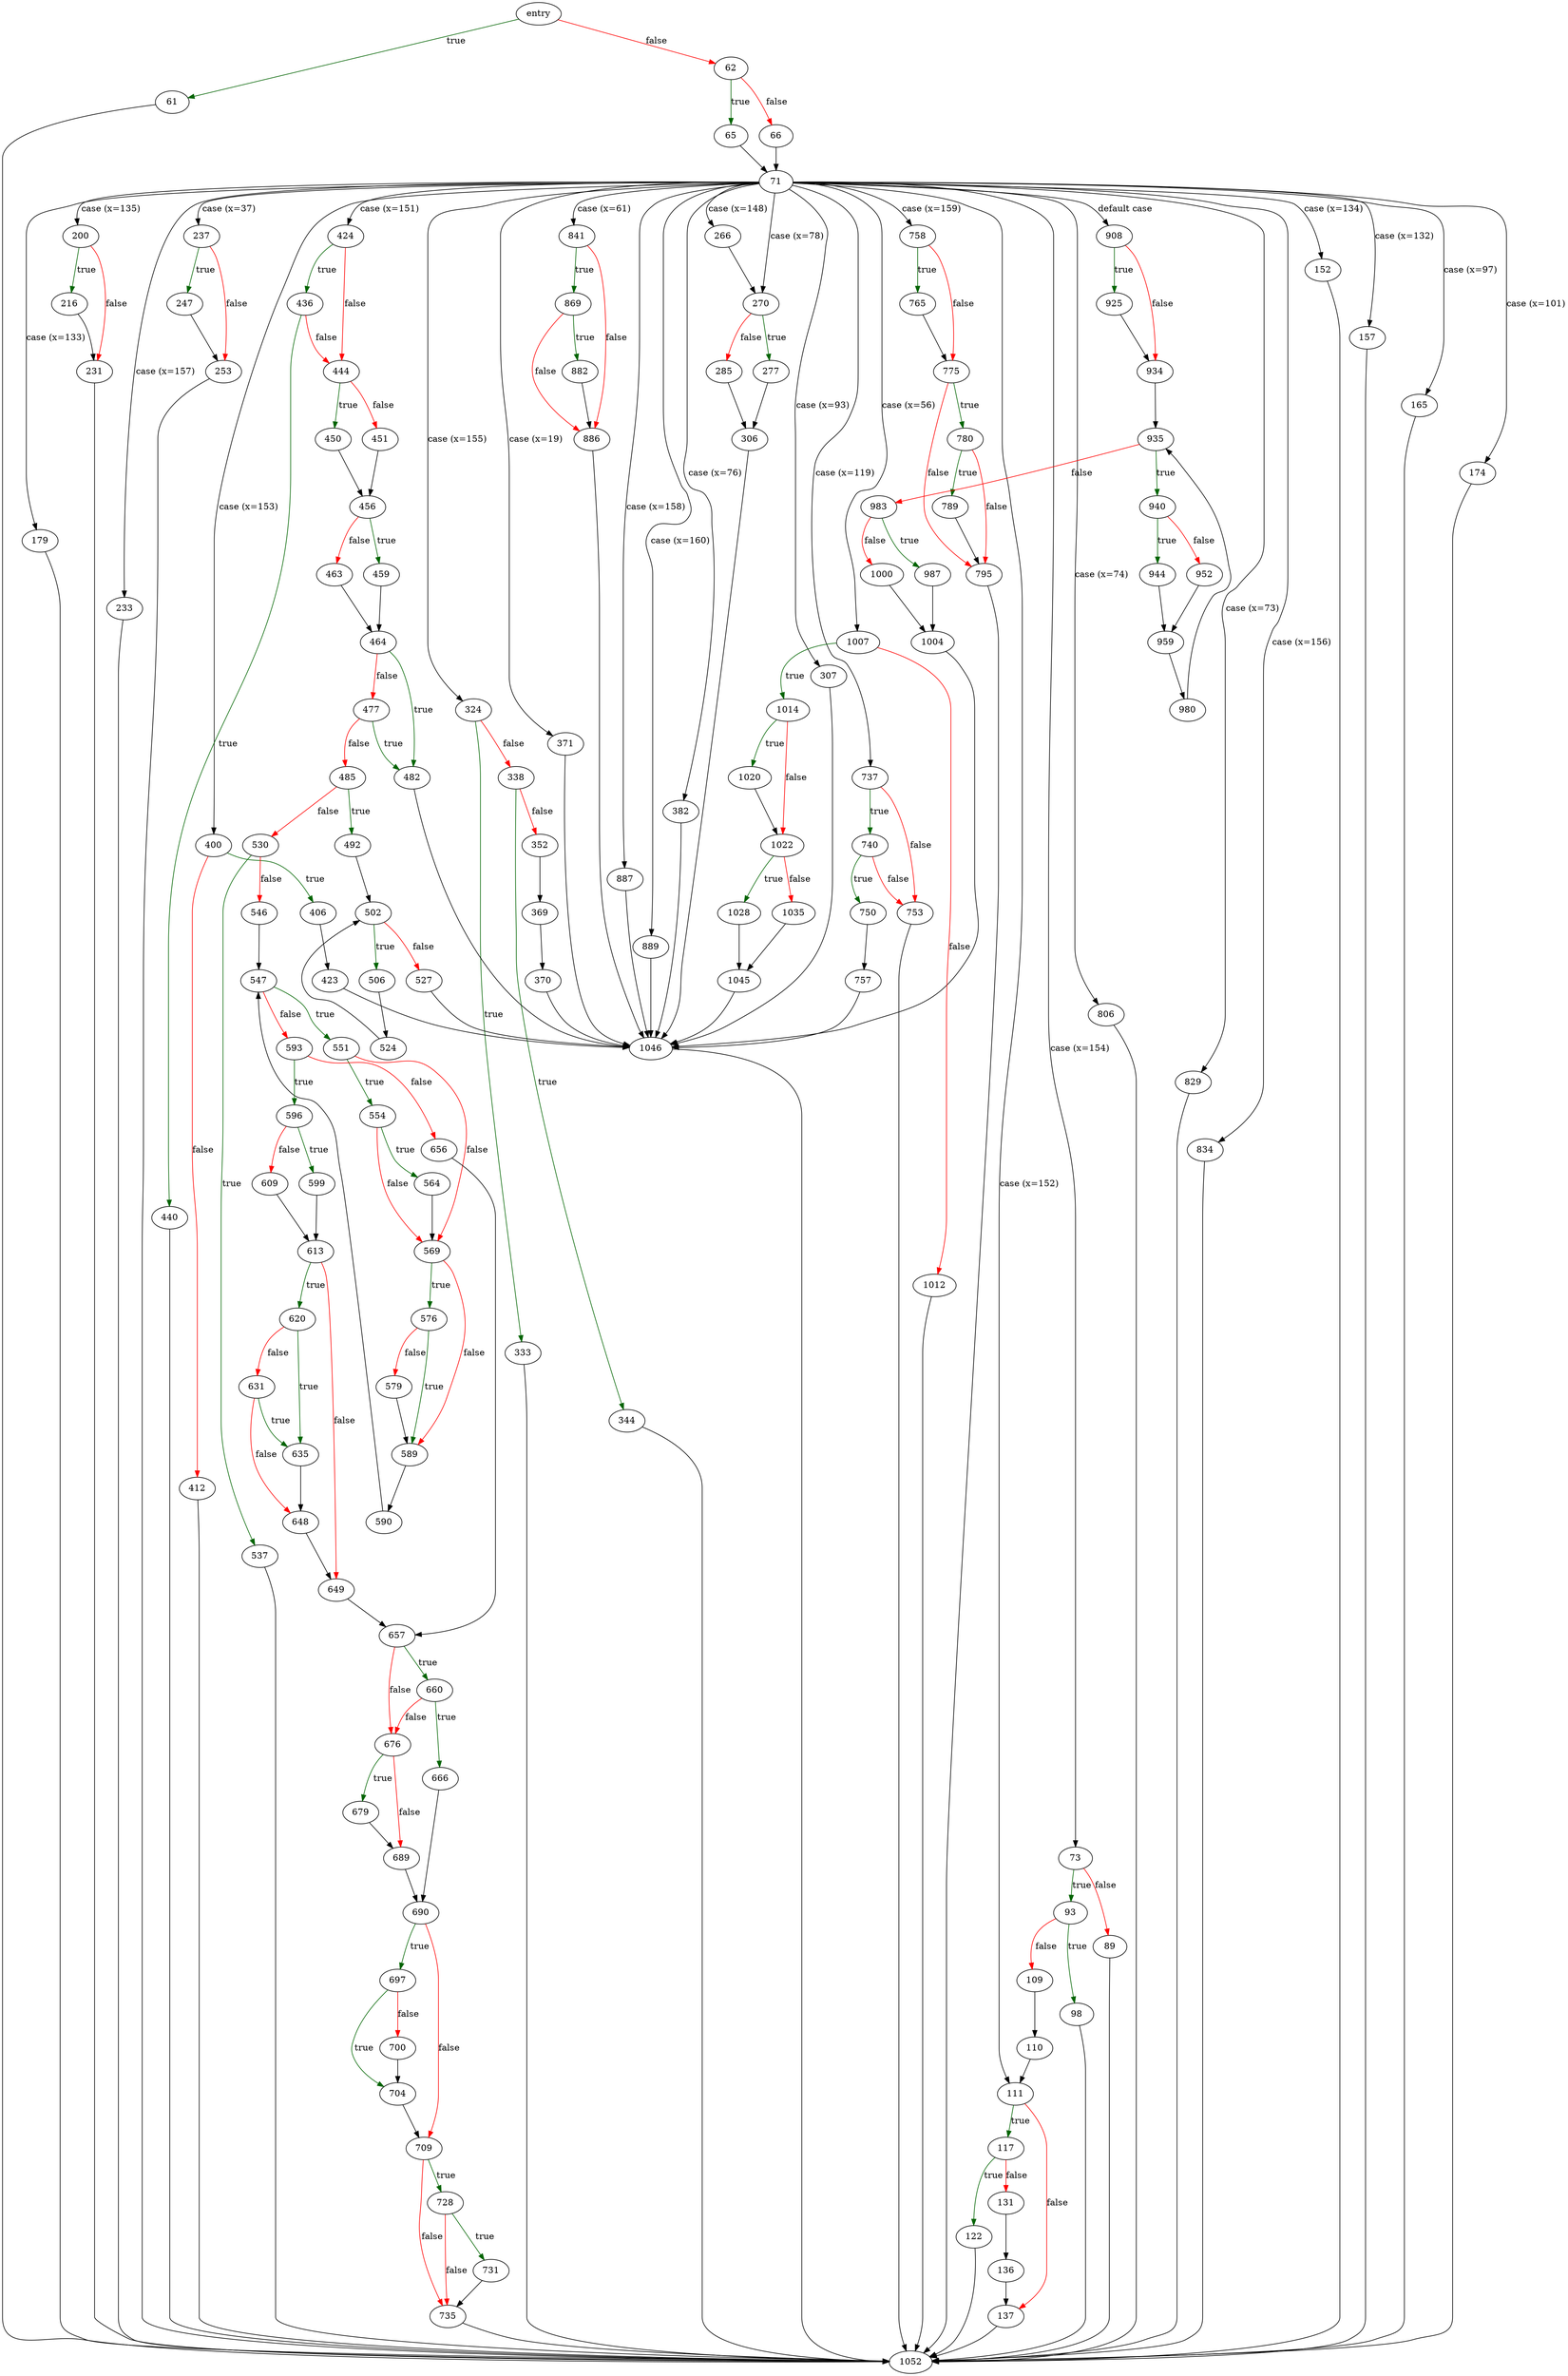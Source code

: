 digraph "sqlite3ExprCodeTarget" {
	// Node definitions.
	3 [label=entry];
	61;
	62;
	65;
	66;
	71;
	73;
	89;
	93;
	98;
	109;
	110;
	111;
	117;
	122;
	131;
	136;
	137;
	152;
	157;
	165;
	174;
	179;
	200;
	216;
	231;
	233;
	237;
	247;
	253;
	266;
	270;
	277;
	285;
	306;
	307;
	324;
	333;
	338;
	344;
	352;
	369;
	370;
	371;
	382;
	400;
	406;
	412;
	423;
	424;
	436;
	440;
	444;
	450;
	451;
	456;
	459;
	463;
	464;
	477;
	482;
	485;
	492;
	502;
	506;
	524;
	527;
	530;
	537;
	546;
	547;
	551;
	554;
	564;
	569;
	576;
	579;
	589;
	590;
	593;
	596;
	599;
	609;
	613;
	620;
	631;
	635;
	648;
	649;
	656;
	657;
	660;
	666;
	676;
	679;
	689;
	690;
	697;
	700;
	704;
	709;
	728;
	731;
	735;
	737;
	740;
	750;
	753;
	757;
	758;
	765;
	775;
	780;
	789;
	795;
	806;
	829;
	834;
	841;
	869;
	882;
	886;
	887;
	889;
	908;
	925;
	934;
	935;
	940;
	944;
	952;
	959;
	980;
	983;
	987;
	1000;
	1004;
	1007;
	1012;
	1014;
	1020;
	1022;
	1028;
	1035;
	1045;
	1046;
	1052;

	// Edge definitions.
	3 -> 61 [
		color=darkgreen
		label=true
	];
	3 -> 62 [
		color=red
		label=false
	];
	61 -> 1052;
	62 -> 65 [
		color=darkgreen
		label=true
	];
	62 -> 66 [
		color=red
		label=false
	];
	65 -> 71;
	66 -> 71;
	71 -> 73 [label="case (x=154)"];
	71 -> 111 [label="case (x=152)"];
	71 -> 152 [label="case (x=134)"];
	71 -> 157 [label="case (x=132)"];
	71 -> 165 [label="case (x=97)"];
	71 -> 174 [label="case (x=101)"];
	71 -> 179 [label="case (x=133)"];
	71 -> 200 [label="case (x=135)"];
	71 -> 233 [label="case (x=157)"];
	71 -> 237 [label="case (x=37)"];
	71 -> 266 [label="case (x=148)"];
	71 -> 270 [label="case (x=78)"];
	71 -> 307 [label="case (x=93)"];
	71 -> 324 [label="case (x=155)"];
	71 -> 371 [label="case (x=19)"];
	71 -> 382 [label="case (x=76)"];
	71 -> 400 [label="case (x=153)"];
	71 -> 424 [label="case (x=151)"];
	71 -> 737 [label="case (x=119)"];
	71 -> 758 [label="case (x=159)"];
	71 -> 806 [label="case (x=74)"];
	71 -> 829 [label="case (x=73)"];
	71 -> 834 [label="case (x=156)"];
	71 -> 841 [label="case (x=61)"];
	71 -> 887 [label="case (x=158)"];
	71 -> 889 [label="case (x=160)"];
	71 -> 908 [label="default case"];
	71 -> 1007 [label="case (x=56)"];
	73 -> 89 [
		color=red
		label=false
	];
	73 -> 93 [
		color=darkgreen
		label=true
	];
	89 -> 1052;
	93 -> 98 [
		color=darkgreen
		label=true
	];
	93 -> 109 [
		color=red
		label=false
	];
	98 -> 1052;
	109 -> 110;
	110 -> 111;
	111 -> 117 [
		color=darkgreen
		label=true
	];
	111 -> 137 [
		color=red
		label=false
	];
	117 -> 122 [
		color=darkgreen
		label=true
	];
	117 -> 131 [
		color=red
		label=false
	];
	122 -> 1052;
	131 -> 136;
	136 -> 137;
	137 -> 1052;
	152 -> 1052;
	157 -> 1052;
	165 -> 1052;
	174 -> 1052;
	179 -> 1052;
	200 -> 216 [
		color=darkgreen
		label=true
	];
	200 -> 231 [
		color=red
		label=false
	];
	216 -> 231;
	231 -> 1052;
	233 -> 1052;
	237 -> 247 [
		color=darkgreen
		label=true
	];
	237 -> 253 [
		color=red
		label=false
	];
	247 -> 253;
	253 -> 1052;
	266 -> 270;
	270 -> 277 [
		color=darkgreen
		label=true
	];
	270 -> 285 [
		color=red
		label=false
	];
	277 -> 306;
	285 -> 306;
	306 -> 1046;
	307 -> 1046;
	324 -> 333 [
		color=darkgreen
		label=true
	];
	324 -> 338 [
		color=red
		label=false
	];
	333 -> 1052;
	338 -> 344 [
		color=darkgreen
		label=true
	];
	338 -> 352 [
		color=red
		label=false
	];
	344 -> 1052;
	352 -> 369;
	369 -> 370;
	370 -> 1046;
	371 -> 1046;
	382 -> 1046;
	400 -> 406 [
		color=darkgreen
		label=true
	];
	400 -> 412 [
		color=red
		label=false
	];
	406 -> 423;
	412 -> 1052;
	423 -> 1046;
	424 -> 436 [
		color=darkgreen
		label=true
	];
	424 -> 444 [
		color=red
		label=false
	];
	436 -> 440 [
		color=darkgreen
		label=true
	];
	436 -> 444 [
		color=red
		label=false
	];
	440 -> 1052;
	444 -> 450 [
		color=darkgreen
		label=true
	];
	444 -> 451 [
		color=red
		label=false
	];
	450 -> 456;
	451 -> 456;
	456 -> 459 [
		color=darkgreen
		label=true
	];
	456 -> 463 [
		color=red
		label=false
	];
	459 -> 464;
	463 -> 464;
	464 -> 477 [
		color=red
		label=false
	];
	464 -> 482 [
		color=darkgreen
		label=true
	];
	477 -> 482 [
		color=darkgreen
		label=true
	];
	477 -> 485 [
		color=red
		label=false
	];
	482 -> 1046;
	485 -> 492 [
		color=darkgreen
		label=true
	];
	485 -> 530 [
		color=red
		label=false
	];
	492 -> 502;
	502 -> 506 [
		color=darkgreen
		label=true
	];
	502 -> 527 [
		color=red
		label=false
	];
	506 -> 524;
	524 -> 502;
	527 -> 1046;
	530 -> 537 [
		color=darkgreen
		label=true
	];
	530 -> 546 [
		color=red
		label=false
	];
	537 -> 1052;
	546 -> 547;
	547 -> 551 [
		color=darkgreen
		label=true
	];
	547 -> 593 [
		color=red
		label=false
	];
	551 -> 554 [
		color=darkgreen
		label=true
	];
	551 -> 569 [
		color=red
		label=false
	];
	554 -> 564 [
		color=darkgreen
		label=true
	];
	554 -> 569 [
		color=red
		label=false
	];
	564 -> 569;
	569 -> 576 [
		color=darkgreen
		label=true
	];
	569 -> 589 [
		color=red
		label=false
	];
	576 -> 579 [
		color=red
		label=false
	];
	576 -> 589 [
		color=darkgreen
		label=true
	];
	579 -> 589;
	589 -> 590;
	590 -> 547;
	593 -> 596 [
		color=darkgreen
		label=true
	];
	593 -> 656 [
		color=red
		label=false
	];
	596 -> 599 [
		color=darkgreen
		label=true
	];
	596 -> 609 [
		color=red
		label=false
	];
	599 -> 613;
	609 -> 613;
	613 -> 620 [
		color=darkgreen
		label=true
	];
	613 -> 649 [
		color=red
		label=false
	];
	620 -> 631 [
		color=red
		label=false
	];
	620 -> 635 [
		color=darkgreen
		label=true
	];
	631 -> 635 [
		color=darkgreen
		label=true
	];
	631 -> 648 [
		color=red
		label=false
	];
	635 -> 648;
	648 -> 649;
	649 -> 657;
	656 -> 657;
	657 -> 660 [
		color=darkgreen
		label=true
	];
	657 -> 676 [
		color=red
		label=false
	];
	660 -> 666 [
		color=darkgreen
		label=true
	];
	660 -> 676 [
		color=red
		label=false
	];
	666 -> 690;
	676 -> 679 [
		color=darkgreen
		label=true
	];
	676 -> 689 [
		color=red
		label=false
	];
	679 -> 689;
	689 -> 690;
	690 -> 697 [
		color=darkgreen
		label=true
	];
	690 -> 709 [
		color=red
		label=false
	];
	697 -> 700 [
		color=red
		label=false
	];
	697 -> 704 [
		color=darkgreen
		label=true
	];
	700 -> 704;
	704 -> 709;
	709 -> 728 [
		color=darkgreen
		label=true
	];
	709 -> 735 [
		color=red
		label=false
	];
	728 -> 731 [
		color=darkgreen
		label=true
	];
	728 -> 735 [
		color=red
		label=false
	];
	731 -> 735;
	735 -> 1052;
	737 -> 740 [
		color=darkgreen
		label=true
	];
	737 -> 753 [
		color=red
		label=false
	];
	740 -> 750 [
		color=darkgreen
		label=true
	];
	740 -> 753 [
		color=red
		label=false
	];
	750 -> 757;
	753 -> 1052;
	757 -> 1046;
	758 -> 765 [
		color=darkgreen
		label=true
	];
	758 -> 775 [
		color=red
		label=false
	];
	765 -> 775;
	775 -> 780 [
		color=darkgreen
		label=true
	];
	775 -> 795 [
		color=red
		label=false
	];
	780 -> 789 [
		color=darkgreen
		label=true
	];
	780 -> 795 [
		color=red
		label=false
	];
	789 -> 795;
	795 -> 1052;
	806 -> 1052;
	829 -> 1052;
	834 -> 1052;
	841 -> 869 [
		color=darkgreen
		label=true
	];
	841 -> 886 [
		color=red
		label=false
	];
	869 -> 882 [
		color=darkgreen
		label=true
	];
	869 -> 886 [
		color=red
		label=false
	];
	882 -> 886;
	886 -> 1046;
	887 -> 1046;
	889 -> 1046;
	908 -> 925 [
		color=darkgreen
		label=true
	];
	908 -> 934 [
		color=red
		label=false
	];
	925 -> 934;
	934 -> 935;
	935 -> 940 [
		color=darkgreen
		label=true
	];
	935 -> 983 [
		color=red
		label=false
	];
	940 -> 944 [
		color=darkgreen
		label=true
	];
	940 -> 952 [
		color=red
		label=false
	];
	944 -> 959;
	952 -> 959;
	959 -> 980;
	980 -> 935;
	983 -> 987 [
		color=darkgreen
		label=true
	];
	983 -> 1000 [
		color=red
		label=false
	];
	987 -> 1004;
	1000 -> 1004;
	1004 -> 1046;
	1007 -> 1012 [
		color=red
		label=false
	];
	1007 -> 1014 [
		color=darkgreen
		label=true
	];
	1012 -> 1052;
	1014 -> 1020 [
		color=darkgreen
		label=true
	];
	1014 -> 1022 [
		color=red
		label=false
	];
	1020 -> 1022;
	1022 -> 1028 [
		color=darkgreen
		label=true
	];
	1022 -> 1035 [
		color=red
		label=false
	];
	1028 -> 1045;
	1035 -> 1045;
	1045 -> 1046;
	1046 -> 1052;
}